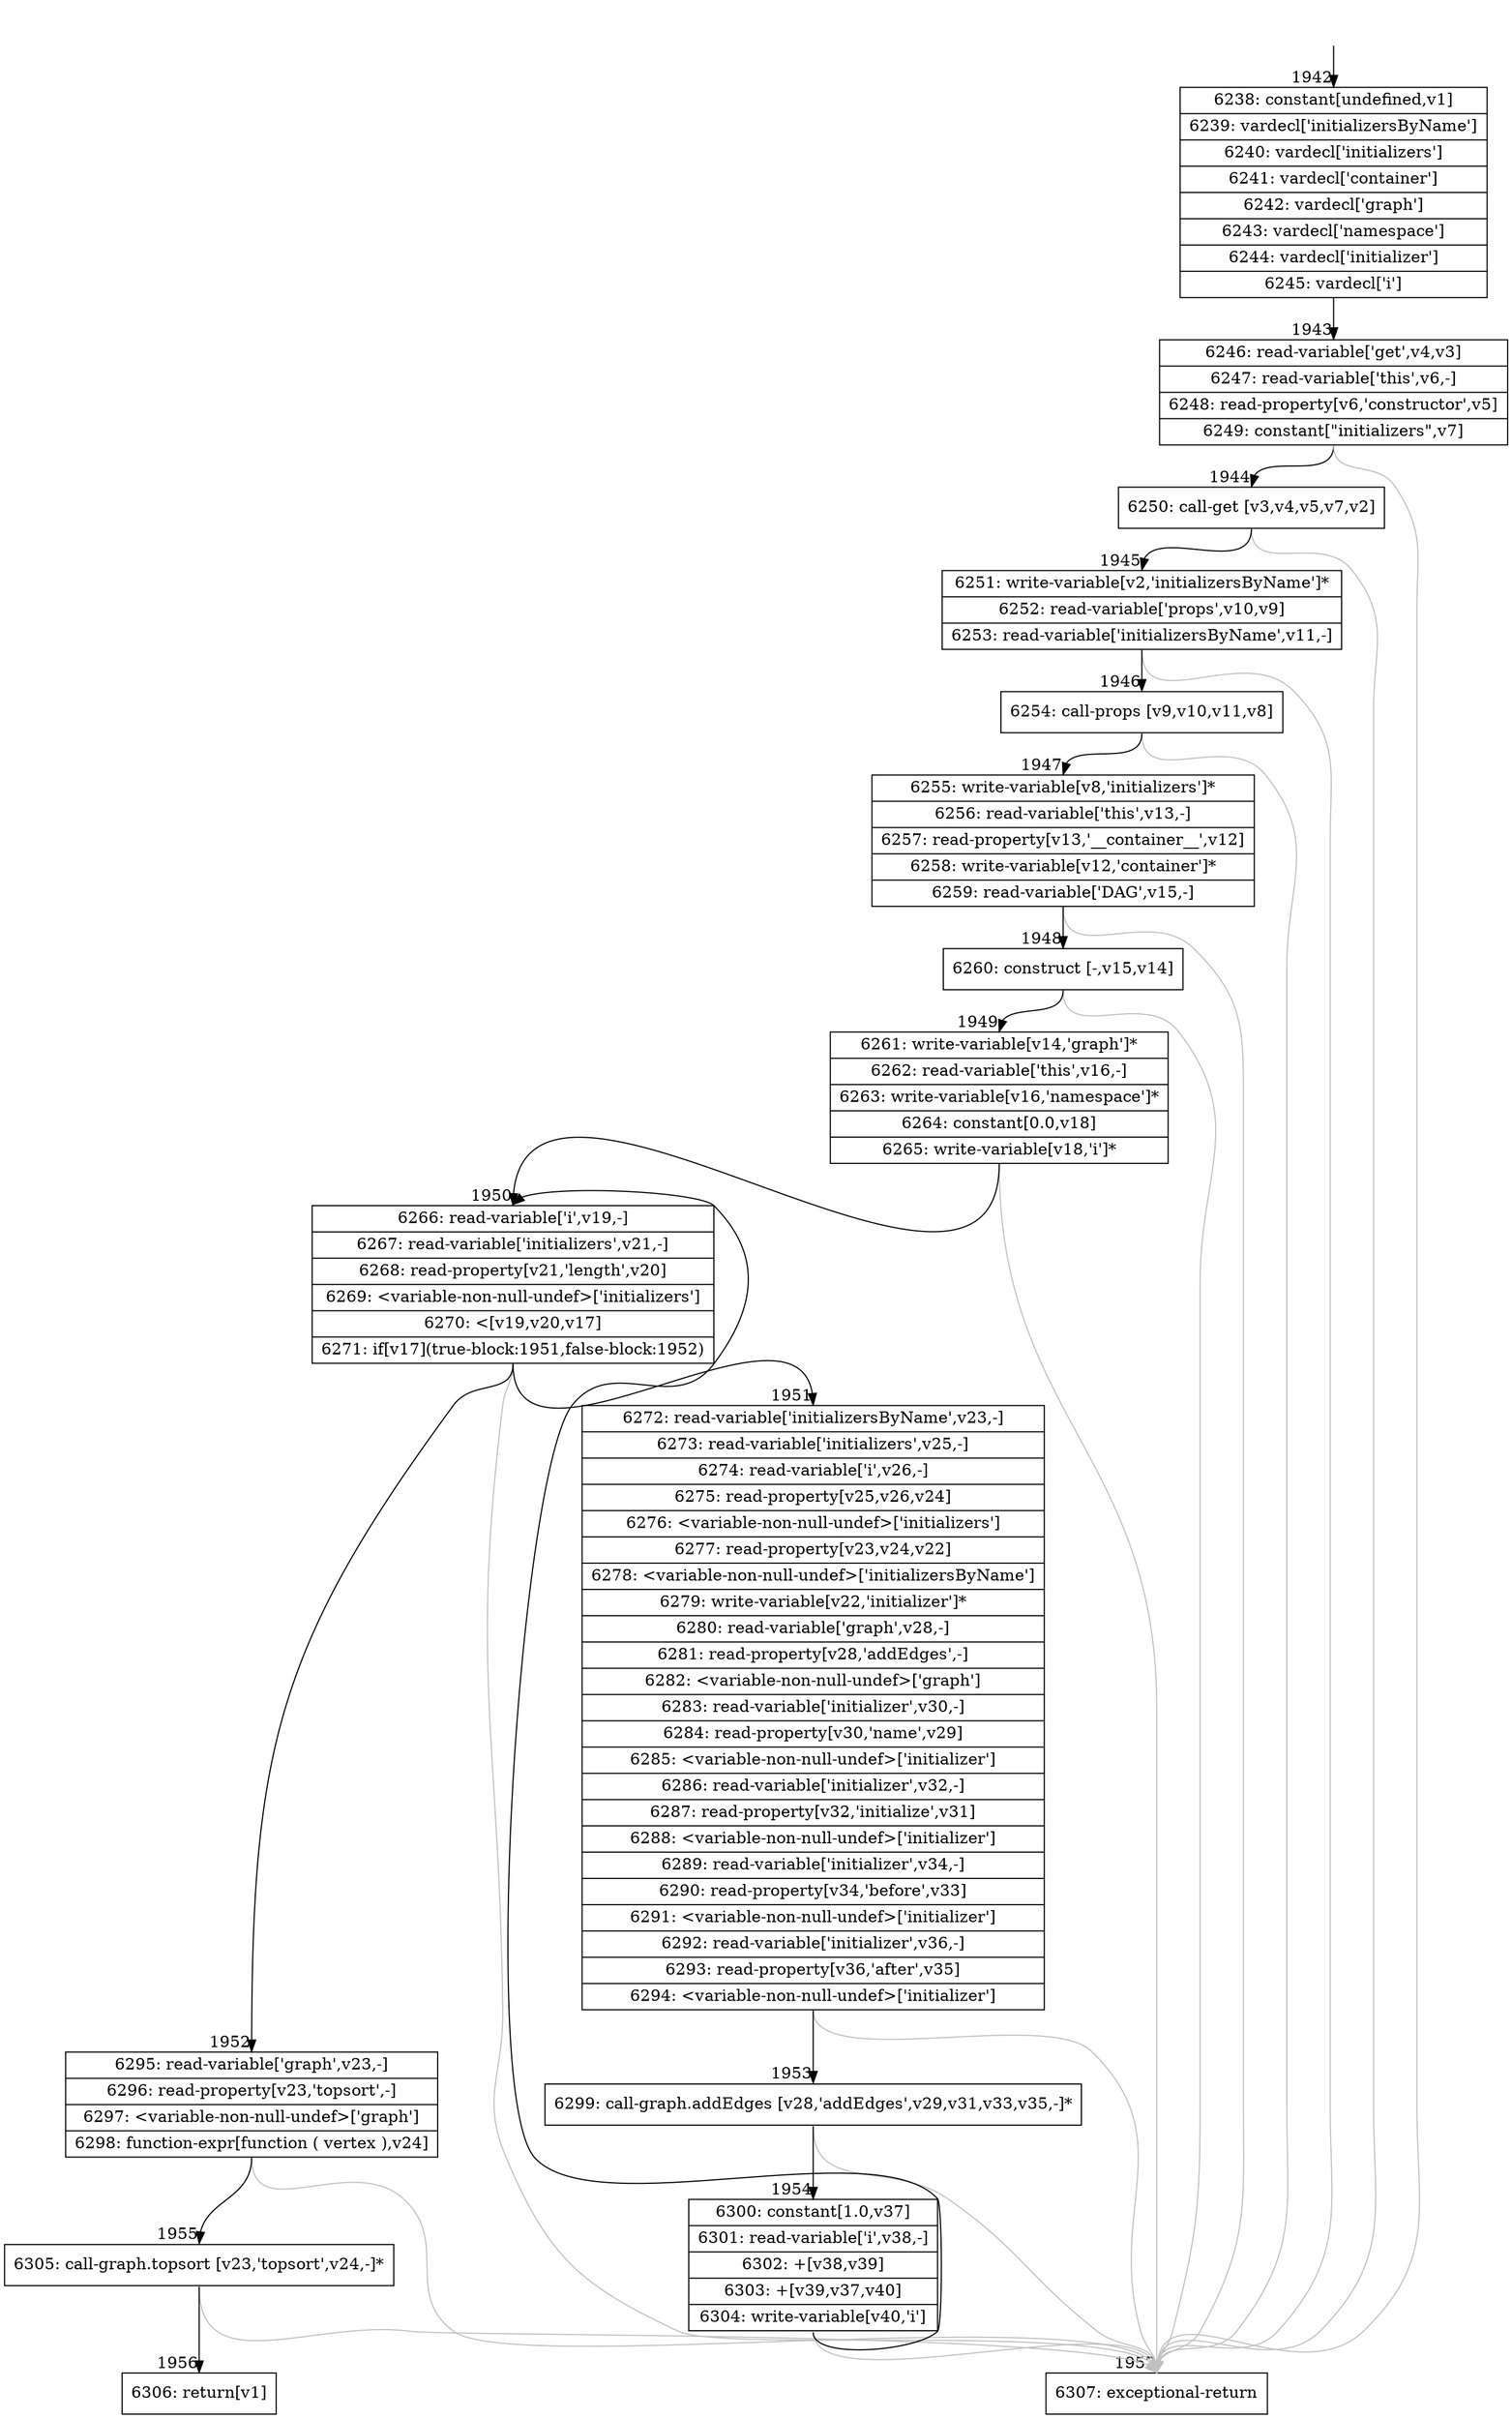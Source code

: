 digraph {
rankdir="TD"
BB_entry149[shape=none,label=""];
BB_entry149 -> BB1942 [tailport=s, headport=n, headlabel="    1942"]
BB1942 [shape=record label="{6238: constant[undefined,v1]|6239: vardecl['initializersByName']|6240: vardecl['initializers']|6241: vardecl['container']|6242: vardecl['graph']|6243: vardecl['namespace']|6244: vardecl['initializer']|6245: vardecl['i']}" ] 
BB1942 -> BB1943 [tailport=s, headport=n, headlabel="      1943"]
BB1943 [shape=record label="{6246: read-variable['get',v4,v3]|6247: read-variable['this',v6,-]|6248: read-property[v6,'constructor',v5]|6249: constant[\"initializers\",v7]}" ] 
BB1943 -> BB1944 [tailport=s, headport=n, headlabel="      1944"]
BB1943 -> BB1957 [tailport=s, headport=n, color=gray, headlabel="      1957"]
BB1944 [shape=record label="{6250: call-get [v3,v4,v5,v7,v2]}" ] 
BB1944 -> BB1945 [tailport=s, headport=n, headlabel="      1945"]
BB1944 -> BB1957 [tailport=s, headport=n, color=gray]
BB1945 [shape=record label="{6251: write-variable[v2,'initializersByName']*|6252: read-variable['props',v10,v9]|6253: read-variable['initializersByName',v11,-]}" ] 
BB1945 -> BB1946 [tailport=s, headport=n, headlabel="      1946"]
BB1945 -> BB1957 [tailport=s, headport=n, color=gray]
BB1946 [shape=record label="{6254: call-props [v9,v10,v11,v8]}" ] 
BB1946 -> BB1947 [tailport=s, headport=n, headlabel="      1947"]
BB1946 -> BB1957 [tailport=s, headport=n, color=gray]
BB1947 [shape=record label="{6255: write-variable[v8,'initializers']*|6256: read-variable['this',v13,-]|6257: read-property[v13,'__container__',v12]|6258: write-variable[v12,'container']*|6259: read-variable['DAG',v15,-]}" ] 
BB1947 -> BB1948 [tailport=s, headport=n, headlabel="      1948"]
BB1947 -> BB1957 [tailport=s, headport=n, color=gray]
BB1948 [shape=record label="{6260: construct [-,v15,v14]}" ] 
BB1948 -> BB1949 [tailport=s, headport=n, headlabel="      1949"]
BB1948 -> BB1957 [tailport=s, headport=n, color=gray]
BB1949 [shape=record label="{6261: write-variable[v14,'graph']*|6262: read-variable['this',v16,-]|6263: write-variable[v16,'namespace']*|6264: constant[0.0,v18]|6265: write-variable[v18,'i']*}" ] 
BB1949 -> BB1950 [tailport=s, headport=n, headlabel="      1950"]
BB1949 -> BB1957 [tailport=s, headport=n, color=gray]
BB1950 [shape=record label="{6266: read-variable['i',v19,-]|6267: read-variable['initializers',v21,-]|6268: read-property[v21,'length',v20]|6269: \<variable-non-null-undef\>['initializers']|6270: \<[v19,v20,v17]|6271: if[v17](true-block:1951,false-block:1952)}" ] 
BB1950 -> BB1951 [tailport=s, headport=n, headlabel="      1951"]
BB1950 -> BB1952 [tailport=s, headport=n, headlabel="      1952"]
BB1950 -> BB1957 [tailport=s, headport=n, color=gray]
BB1951 [shape=record label="{6272: read-variable['initializersByName',v23,-]|6273: read-variable['initializers',v25,-]|6274: read-variable['i',v26,-]|6275: read-property[v25,v26,v24]|6276: \<variable-non-null-undef\>['initializers']|6277: read-property[v23,v24,v22]|6278: \<variable-non-null-undef\>['initializersByName']|6279: write-variable[v22,'initializer']*|6280: read-variable['graph',v28,-]|6281: read-property[v28,'addEdges',-]|6282: \<variable-non-null-undef\>['graph']|6283: read-variable['initializer',v30,-]|6284: read-property[v30,'name',v29]|6285: \<variable-non-null-undef\>['initializer']|6286: read-variable['initializer',v32,-]|6287: read-property[v32,'initialize',v31]|6288: \<variable-non-null-undef\>['initializer']|6289: read-variable['initializer',v34,-]|6290: read-property[v34,'before',v33]|6291: \<variable-non-null-undef\>['initializer']|6292: read-variable['initializer',v36,-]|6293: read-property[v36,'after',v35]|6294: \<variable-non-null-undef\>['initializer']}" ] 
BB1951 -> BB1953 [tailport=s, headport=n, headlabel="      1953"]
BB1951 -> BB1957 [tailport=s, headport=n, color=gray]
BB1952 [shape=record label="{6295: read-variable['graph',v23,-]|6296: read-property[v23,'topsort',-]|6297: \<variable-non-null-undef\>['graph']|6298: function-expr[function ( vertex ),v24]}" ] 
BB1952 -> BB1955 [tailport=s, headport=n, headlabel="      1955"]
BB1952 -> BB1957 [tailport=s, headport=n, color=gray]
BB1953 [shape=record label="{6299: call-graph.addEdges [v28,'addEdges',v29,v31,v33,v35,-]*}" ] 
BB1953 -> BB1954 [tailport=s, headport=n, headlabel="      1954"]
BB1953 -> BB1957 [tailport=s, headport=n, color=gray]
BB1954 [shape=record label="{6300: constant[1.0,v37]|6301: read-variable['i',v38,-]|6302: +[v38,v39]|6303: +[v39,v37,v40]|6304: write-variable[v40,'i']}" ] 
BB1954 -> BB1950 [tailport=s, headport=n]
BB1954 -> BB1957 [tailport=s, headport=n, color=gray]
BB1955 [shape=record label="{6305: call-graph.topsort [v23,'topsort',v24,-]*}" ] 
BB1955 -> BB1956 [tailport=s, headport=n, headlabel="      1956"]
BB1955 -> BB1957 [tailport=s, headport=n, color=gray]
BB1956 [shape=record label="{6306: return[v1]}" ] 
BB1957 [shape=record label="{6307: exceptional-return}" ] 
//#$~ 3110
}
